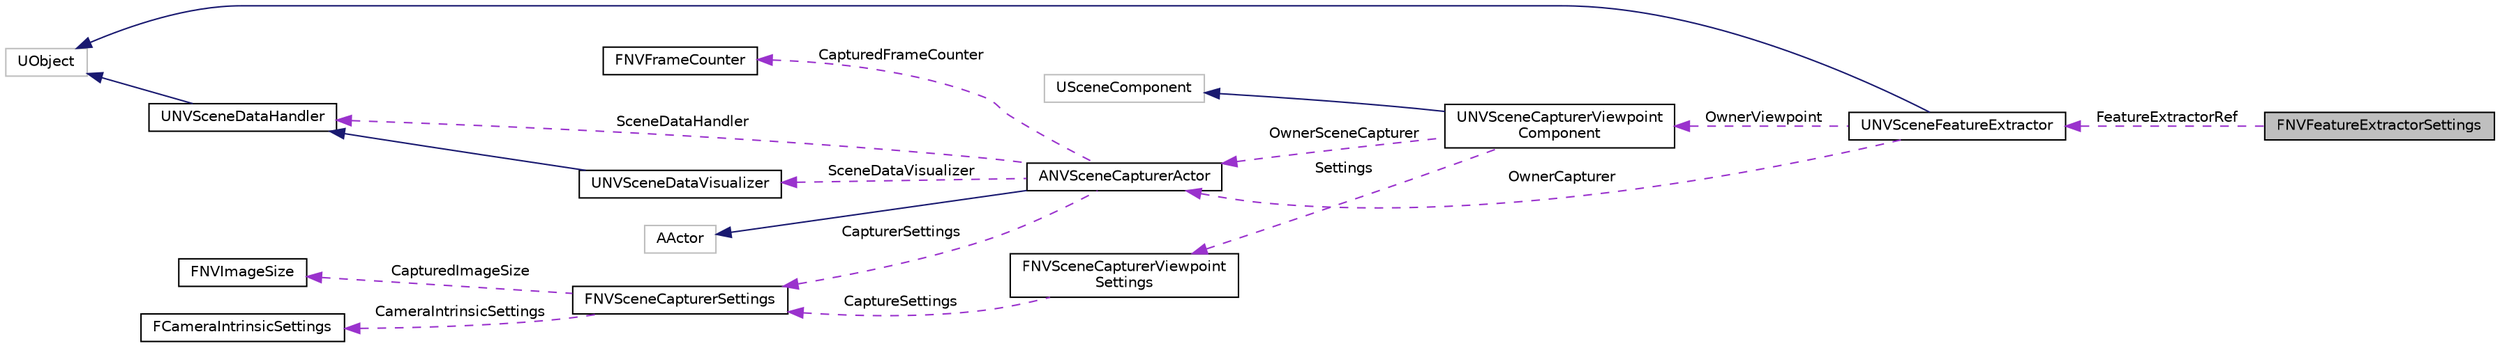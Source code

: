 digraph "FNVFeatureExtractorSettings"
{
  edge [fontname="Helvetica",fontsize="10",labelfontname="Helvetica",labelfontsize="10"];
  node [fontname="Helvetica",fontsize="10",shape=record];
  rankdir="LR";
  Node1 [label="FNVFeatureExtractorSettings",height=0.2,width=0.4,color="black", fillcolor="grey75", style="filled", fontcolor="black"];
  Node2 -> Node1 [dir="back",color="darkorchid3",fontsize="10",style="dashed",label=" FeatureExtractorRef" ,fontname="Helvetica"];
  Node2 [label="UNVSceneFeatureExtractor",height=0.2,width=0.4,color="black", fillcolor="white", style="filled",URL="$class_u_n_v_scene_feature_extractor.html"];
  Node3 -> Node2 [dir="back",color="midnightblue",fontsize="10",style="solid",fontname="Helvetica"];
  Node3 [label="UObject",height=0.2,width=0.4,color="grey75", fillcolor="white", style="filled"];
  Node4 -> Node2 [dir="back",color="darkorchid3",fontsize="10",style="dashed",label=" OwnerViewpoint" ,fontname="Helvetica"];
  Node4 [label="UNVSceneCapturerViewpoint\lComponent",height=0.2,width=0.4,color="black", fillcolor="white", style="filled",URL="$class_u_n_v_scene_capturer_viewpoint_component.html",tooltip="UNVSceneCapturerViewpointComponent: Represents each viewpoint from where the capturer captures data..."];
  Node5 -> Node4 [dir="back",color="midnightblue",fontsize="10",style="solid",fontname="Helvetica"];
  Node5 [label="USceneComponent",height=0.2,width=0.4,color="grey75", fillcolor="white", style="filled"];
  Node6 -> Node4 [dir="back",color="darkorchid3",fontsize="10",style="dashed",label=" OwnerSceneCapturer" ,fontname="Helvetica"];
  Node6 [label="ANVSceneCapturerActor",height=0.2,width=0.4,color="black", fillcolor="white", style="filled",URL="$class_a_n_v_scene_capturer_actor.html",tooltip="The scene exporter actor. "];
  Node7 -> Node6 [dir="back",color="midnightblue",fontsize="10",style="solid",fontname="Helvetica"];
  Node7 [label="AActor",height=0.2,width=0.4,color="grey75", fillcolor="white", style="filled"];
  Node8 -> Node6 [dir="back",color="darkorchid3",fontsize="10",style="dashed",label=" CapturerSettings" ,fontname="Helvetica"];
  Node8 [label="FNVSceneCapturerSettings",height=0.2,width=0.4,color="black", fillcolor="white", style="filled",URL="$struct_f_n_v_scene_capturer_settings.html"];
  Node9 -> Node8 [dir="back",color="darkorchid3",fontsize="10",style="dashed",label=" CameraIntrinsicSettings" ,fontname="Helvetica"];
  Node9 [label="FCameraIntrinsicSettings",height=0.2,width=0.4,color="black", fillcolor="white", style="filled",URL="$struct_f_camera_intrinsic_settings.html"];
  Node10 -> Node8 [dir="back",color="darkorchid3",fontsize="10",style="dashed",label=" CapturedImageSize" ,fontname="Helvetica"];
  Node10 [label="FNVImageSize",height=0.2,width=0.4,color="black", fillcolor="white", style="filled",URL="$struct_f_n_v_image_size.html"];
  Node11 -> Node6 [dir="back",color="darkorchid3",fontsize="10",style="dashed",label=" SceneDataVisualizer" ,fontname="Helvetica"];
  Node11 [label="UNVSceneDataVisualizer",height=0.2,width=0.4,color="black", fillcolor="white", style="filled",URL="$class_u_n_v_scene_data_visualizer.html",tooltip="NVSceneDataVisualizer - visualize all the captured data (image buffer and object annotation info) usi..."];
  Node12 -> Node11 [dir="back",color="midnightblue",fontsize="10",style="solid",fontname="Helvetica"];
  Node12 [label="UNVSceneDataHandler",height=0.2,width=0.4,color="black", fillcolor="white", style="filled",URL="$class_u_n_v_scene_data_handler.html",tooltip="Base interface for serializing/visualizing captured pixel and annotation data. "];
  Node3 -> Node12 [dir="back",color="midnightblue",fontsize="10",style="solid",fontname="Helvetica"];
  Node12 -> Node6 [dir="back",color="darkorchid3",fontsize="10",style="dashed",label=" SceneDataHandler" ,fontname="Helvetica"];
  Node13 -> Node6 [dir="back",color="darkorchid3",fontsize="10",style="dashed",label=" CapturedFrameCounter" ,fontname="Helvetica"];
  Node13 [label="FNVFrameCounter",height=0.2,width=0.4,color="black", fillcolor="white", style="filled",URL="$struct_f_n_v_frame_counter.html"];
  Node14 -> Node4 [dir="back",color="darkorchid3",fontsize="10",style="dashed",label=" Settings" ,fontname="Helvetica"];
  Node14 [label="FNVSceneCapturerViewpoint\lSettings",height=0.2,width=0.4,color="black", fillcolor="white", style="filled",URL="$struct_f_n_v_scene_capturer_viewpoint_settings.html"];
  Node8 -> Node14 [dir="back",color="darkorchid3",fontsize="10",style="dashed",label=" CaptureSettings" ,fontname="Helvetica"];
  Node6 -> Node2 [dir="back",color="darkorchid3",fontsize="10",style="dashed",label=" OwnerCapturer" ,fontname="Helvetica"];
}
